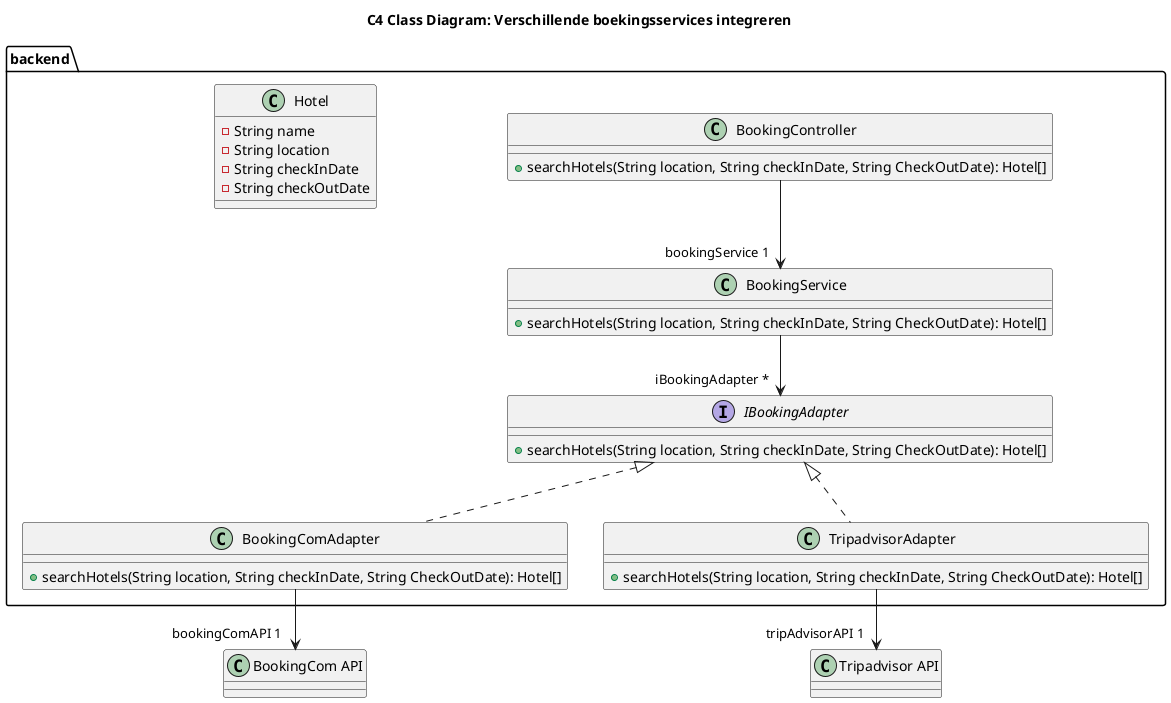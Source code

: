 @startuml
title C4 Class Diagram: Verschillende boekingsservices integreren


package "backend" {

interface IBookingAdapter {
    + searchHotels(String location, String checkInDate, String CheckOutDate): Hotel[]
}

class BookingComAdapter {
    + searchHotels(String location, String checkInDate, String CheckOutDate): Hotel[]
}

class TripadvisorAdapter {
    + searchHotels(String location, String checkInDate, String CheckOutDate): Hotel[]
}

class BookingController {
    + searchHotels(String location, String checkInDate, String CheckOutDate): Hotel[]
}

class BookingService {
    + searchHotels(String location, String checkInDate, String CheckOutDate): Hotel[]
}

class Hotel {
    - String name
    - String location
    - String checkInDate
    - String checkOutDate
}

}

IBookingAdapter <|.. BookingComAdapter
IBookingAdapter <|.. TripadvisorAdapter
BookingComAdapter --> "bookingComAPI 1" "BookingCom API"
TripadvisorAdapter --> "tripAdvisorAPI 1" "Tripadvisor API"

BookingController --> "bookingService 1" BookingService
BookingService --> "iBookingAdapter *" IBookingAdapter
@enduml
